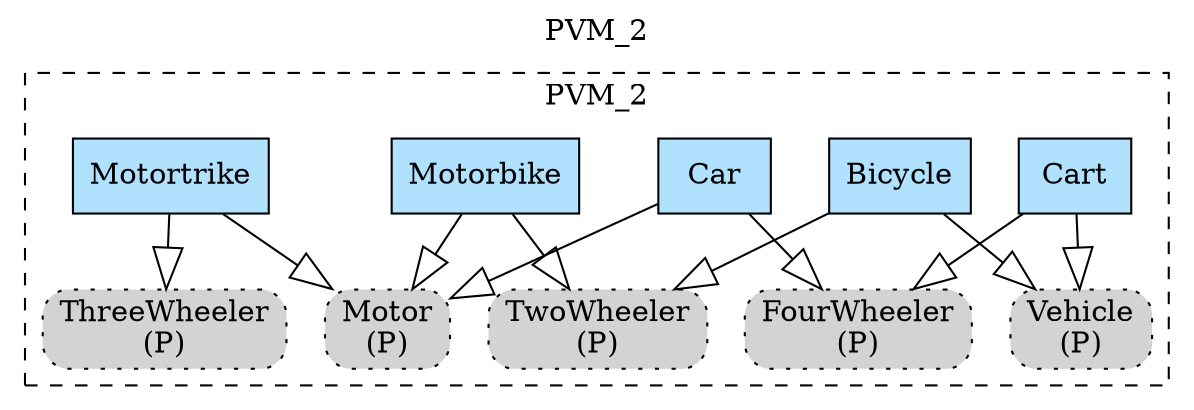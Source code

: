 digraph {graph[label=PVM_2,labelloc=tl,labelfontsize=12];
subgraph cluster_PVM_2{style=dashed;label=PVM_2;
"PMotor"[shape=box,fillcolor=lightgray,style ="rounded,filled,dotted",label=<Motor<br/>(P)>];
"PVehicle"[shape=box,fillcolor=lightgray,style ="rounded,filled,dotted",label=<Vehicle<br/>(P)>];
"Cart"[shape=record,fillcolor=lightskyblue1,style = filled,label="Cart"];
"Bicycle"[shape=record,fillcolor=lightskyblue1,style = filled,label="Bicycle"];
"Motorbike"[shape=record,fillcolor=lightskyblue1,style = filled,label="Motorbike"];
"PTwoWheeler"[shape=box,fillcolor=lightgray,style ="rounded,filled,dotted",label=<TwoWheeler<br/>(P)>];
"Car"[shape=record,fillcolor=lightskyblue1,style = filled,label="Car"];
"PFourWheeler"[shape=box,fillcolor=lightgray,style ="rounded,filled,dotted",label=<FourWheeler<br/>(P)>];
"Motortrike"[shape=record,fillcolor=lightskyblue1,style = filled,label="Motortrike"];
"PThreeWheeler"[shape=box,fillcolor=lightgray,style ="rounded,filled,dotted",label=<ThreeWheeler<br/>(P)>];

"Car"->"PMotor"[arrowhead=onormal,arrowsize=2.0];
"Motorbike"->"PMotor"[arrowhead=onormal,arrowsize=2.0];
"Motortrike"->"PMotor"[arrowhead=onormal,arrowsize=2.0];
"Bicycle"->"PVehicle"[arrowhead=onormal,arrowsize=2.0];
"Cart"->"PVehicle"[arrowhead=onormal,arrowsize=2.0];
"Cart"->"PFourWheeler"[arrowhead=onormal,arrowsize=2.0];
"Bicycle"->"PTwoWheeler"[arrowhead=onormal,arrowsize=2.0];
"Motorbike"->"PTwoWheeler"[arrowhead=onormal,arrowsize=2.0];
"Car"->"PFourWheeler"[arrowhead=onormal,arrowsize=2.0];
"Motortrike"->"PThreeWheeler"[arrowhead=onormal,arrowsize=2.0];

}





}